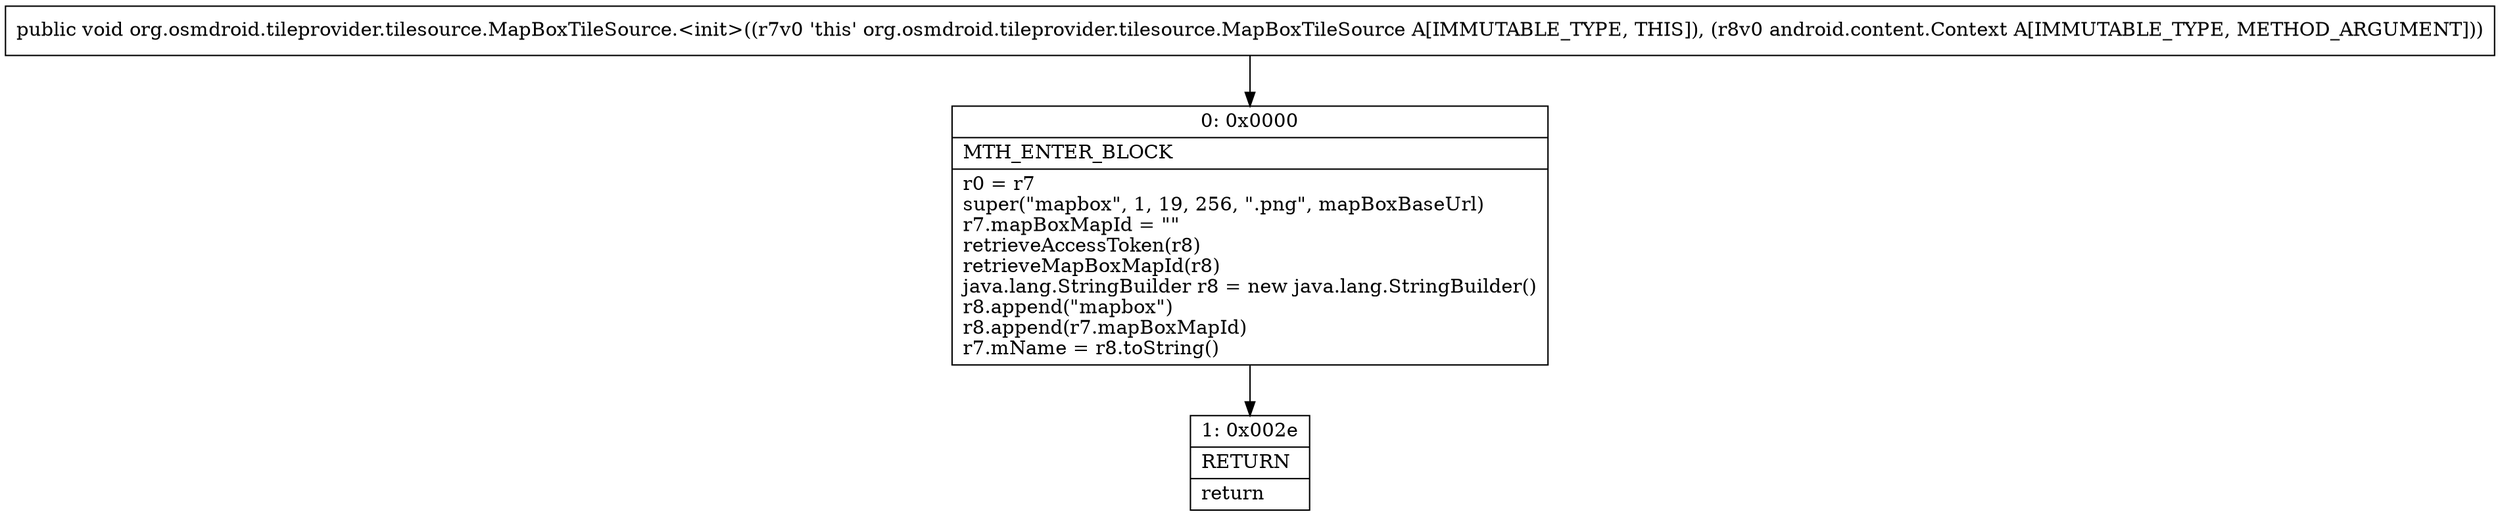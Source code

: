 digraph "CFG fororg.osmdroid.tileprovider.tilesource.MapBoxTileSource.\<init\>(Landroid\/content\/Context;)V" {
Node_0 [shape=record,label="{0\:\ 0x0000|MTH_ENTER_BLOCK\l|r0 = r7\lsuper(\"mapbox\", 1, 19, 256, \".png\", mapBoxBaseUrl)\lr7.mapBoxMapId = \"\"\lretrieveAccessToken(r8)\lretrieveMapBoxMapId(r8)\ljava.lang.StringBuilder r8 = new java.lang.StringBuilder()\lr8.append(\"mapbox\")\lr8.append(r7.mapBoxMapId)\lr7.mName = r8.toString()\l}"];
Node_1 [shape=record,label="{1\:\ 0x002e|RETURN\l|return\l}"];
MethodNode[shape=record,label="{public void org.osmdroid.tileprovider.tilesource.MapBoxTileSource.\<init\>((r7v0 'this' org.osmdroid.tileprovider.tilesource.MapBoxTileSource A[IMMUTABLE_TYPE, THIS]), (r8v0 android.content.Context A[IMMUTABLE_TYPE, METHOD_ARGUMENT])) }"];
MethodNode -> Node_0;
Node_0 -> Node_1;
}

